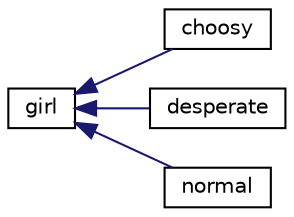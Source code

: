 digraph "Graphical Class Hierarchy"
{
  edge [fontname="Helvetica",fontsize="10",labelfontname="Helvetica",labelfontsize="10"];
  node [fontname="Helvetica",fontsize="10",shape=record];
  rankdir="LR";
  Node1 [label="girl",height=0.2,width=0.4,color="black", fillcolor="white", style="filled",URL="$classgirl.html",tooltip="GIRL CLASS Contains attributes of girls Attributes like: Name,Intelligence,Attractiveness,maintenance budget,criteria to choose boy, Happiness, Type of girl, Relationship status(single/committed) "];
  Node1 -> Node2 [dir="back",color="midnightblue",fontsize="10",style="solid",fontname="Helvetica"];
  Node2 [label="choosy",height=0.2,width=0.4,color="black", fillcolor="white", style="filled",URL="$classchoosy.html"];
  Node1 -> Node3 [dir="back",color="midnightblue",fontsize="10",style="solid",fontname="Helvetica"];
  Node3 [label="desperate",height=0.2,width=0.4,color="black", fillcolor="white", style="filled",URL="$classdesperate.html"];
  Node1 -> Node4 [dir="back",color="midnightblue",fontsize="10",style="solid",fontname="Helvetica"];
  Node4 [label="normal",height=0.2,width=0.4,color="black", fillcolor="white", style="filled",URL="$classnormal.html"];
}

